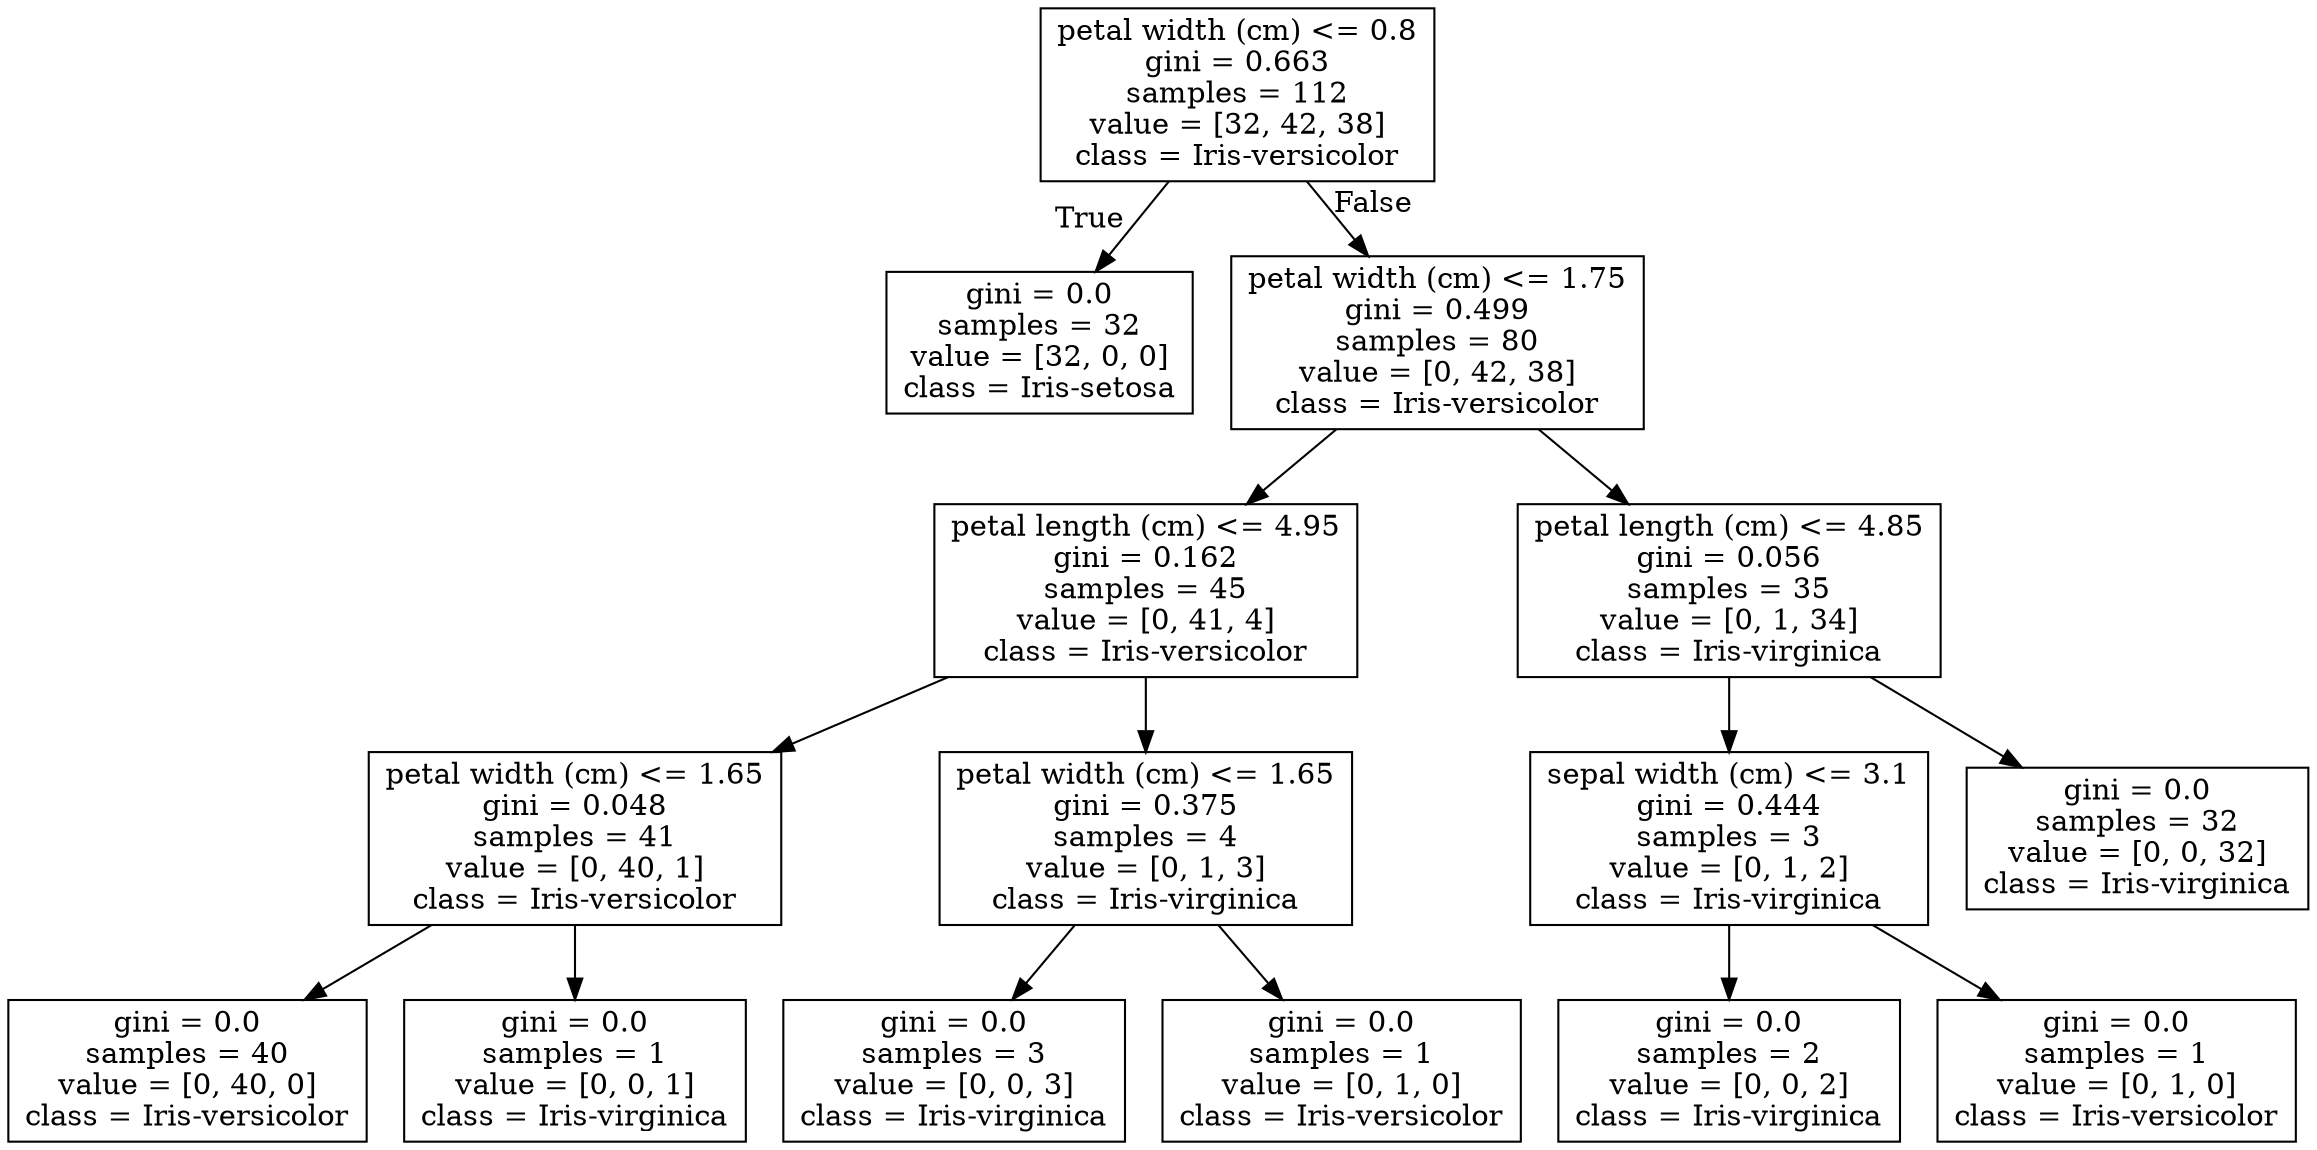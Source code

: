digraph Tree {
node [shape=box] ;
0 [label="petal width (cm) <= 0.8\ngini = 0.663\nsamples = 112\nvalue = [32, 42, 38]\nclass = Iris-versicolor"] ;
1 [label="gini = 0.0\nsamples = 32\nvalue = [32, 0, 0]\nclass = Iris-setosa"] ;
0 -> 1 [labeldistance=2.5, labelangle=45, headlabel="True"] ;
2 [label="petal width (cm) <= 1.75\ngini = 0.499\nsamples = 80\nvalue = [0, 42, 38]\nclass = Iris-versicolor"] ;
0 -> 2 [labeldistance=2.5, labelangle=-45, headlabel="False"] ;
3 [label="petal length (cm) <= 4.95\ngini = 0.162\nsamples = 45\nvalue = [0, 41, 4]\nclass = Iris-versicolor"] ;
2 -> 3 ;
4 [label="petal width (cm) <= 1.65\ngini = 0.048\nsamples = 41\nvalue = [0, 40, 1]\nclass = Iris-versicolor"] ;
3 -> 4 ;
5 [label="gini = 0.0\nsamples = 40\nvalue = [0, 40, 0]\nclass = Iris-versicolor"] ;
4 -> 5 ;
6 [label="gini = 0.0\nsamples = 1\nvalue = [0, 0, 1]\nclass = Iris-virginica"] ;
4 -> 6 ;
7 [label="petal width (cm) <= 1.65\ngini = 0.375\nsamples = 4\nvalue = [0, 1, 3]\nclass = Iris-virginica"] ;
3 -> 7 ;
8 [label="gini = 0.0\nsamples = 3\nvalue = [0, 0, 3]\nclass = Iris-virginica"] ;
7 -> 8 ;
9 [label="gini = 0.0\nsamples = 1\nvalue = [0, 1, 0]\nclass = Iris-versicolor"] ;
7 -> 9 ;
10 [label="petal length (cm) <= 4.85\ngini = 0.056\nsamples = 35\nvalue = [0, 1, 34]\nclass = Iris-virginica"] ;
2 -> 10 ;
11 [label="sepal width (cm) <= 3.1\ngini = 0.444\nsamples = 3\nvalue = [0, 1, 2]\nclass = Iris-virginica"] ;
10 -> 11 ;
12 [label="gini = 0.0\nsamples = 2\nvalue = [0, 0, 2]\nclass = Iris-virginica"] ;
11 -> 12 ;
13 [label="gini = 0.0\nsamples = 1\nvalue = [0, 1, 0]\nclass = Iris-versicolor"] ;
11 -> 13 ;
14 [label="gini = 0.0\nsamples = 32\nvalue = [0, 0, 32]\nclass = Iris-virginica"] ;
10 -> 14 ;
}